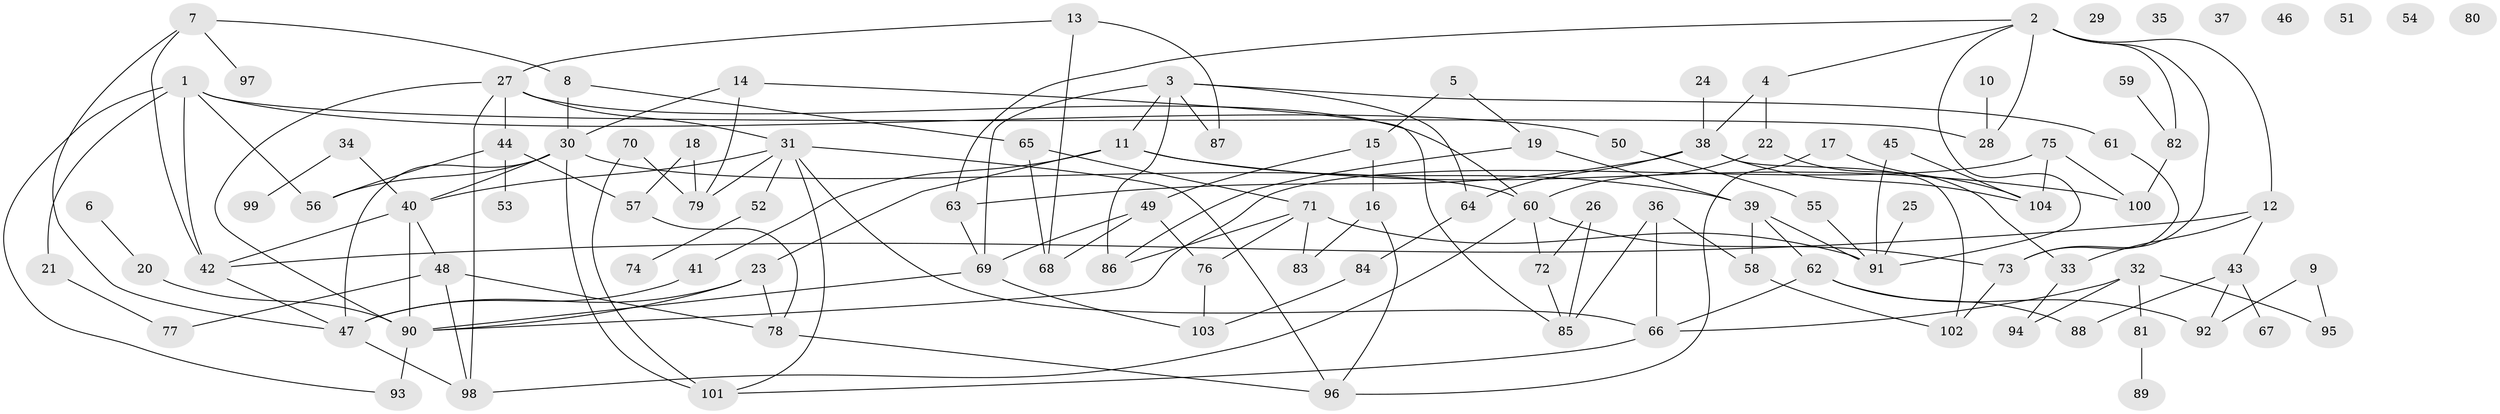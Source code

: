 // Generated by graph-tools (version 1.1) at 2025/40/03/09/25 04:40:50]
// undirected, 104 vertices, 157 edges
graph export_dot {
graph [start="1"]
  node [color=gray90,style=filled];
  1;
  2;
  3;
  4;
  5;
  6;
  7;
  8;
  9;
  10;
  11;
  12;
  13;
  14;
  15;
  16;
  17;
  18;
  19;
  20;
  21;
  22;
  23;
  24;
  25;
  26;
  27;
  28;
  29;
  30;
  31;
  32;
  33;
  34;
  35;
  36;
  37;
  38;
  39;
  40;
  41;
  42;
  43;
  44;
  45;
  46;
  47;
  48;
  49;
  50;
  51;
  52;
  53;
  54;
  55;
  56;
  57;
  58;
  59;
  60;
  61;
  62;
  63;
  64;
  65;
  66;
  67;
  68;
  69;
  70;
  71;
  72;
  73;
  74;
  75;
  76;
  77;
  78;
  79;
  80;
  81;
  82;
  83;
  84;
  85;
  86;
  87;
  88;
  89;
  90;
  91;
  92;
  93;
  94;
  95;
  96;
  97;
  98;
  99;
  100;
  101;
  102;
  103;
  104;
  1 -- 21;
  1 -- 28;
  1 -- 42;
  1 -- 50;
  1 -- 56;
  1 -- 93;
  2 -- 4;
  2 -- 12;
  2 -- 28;
  2 -- 63;
  2 -- 73;
  2 -- 82;
  2 -- 91;
  3 -- 11;
  3 -- 61;
  3 -- 64;
  3 -- 69;
  3 -- 86;
  3 -- 87;
  4 -- 22;
  4 -- 38;
  5 -- 15;
  5 -- 19;
  6 -- 20;
  7 -- 8;
  7 -- 42;
  7 -- 47;
  7 -- 97;
  8 -- 30;
  8 -- 65;
  9 -- 92;
  9 -- 95;
  10 -- 28;
  11 -- 23;
  11 -- 39;
  11 -- 41;
  11 -- 100;
  12 -- 33;
  12 -- 42;
  12 -- 43;
  13 -- 27;
  13 -- 68;
  13 -- 87;
  14 -- 30;
  14 -- 79;
  14 -- 85;
  15 -- 16;
  15 -- 49;
  16 -- 83;
  16 -- 96;
  17 -- 96;
  17 -- 104;
  18 -- 57;
  18 -- 79;
  19 -- 39;
  19 -- 86;
  20 -- 90;
  21 -- 77;
  22 -- 33;
  22 -- 60;
  23 -- 47;
  23 -- 78;
  23 -- 90;
  24 -- 38;
  25 -- 91;
  26 -- 72;
  26 -- 85;
  27 -- 31;
  27 -- 44;
  27 -- 60;
  27 -- 90;
  27 -- 98;
  30 -- 40;
  30 -- 47;
  30 -- 56;
  30 -- 60;
  30 -- 101;
  31 -- 40;
  31 -- 52;
  31 -- 66;
  31 -- 79;
  31 -- 96;
  31 -- 101;
  32 -- 66;
  32 -- 81;
  32 -- 94;
  32 -- 95;
  33 -- 94;
  34 -- 40;
  34 -- 99;
  36 -- 58;
  36 -- 66;
  36 -- 85;
  38 -- 63;
  38 -- 64;
  38 -- 102;
  38 -- 104;
  39 -- 58;
  39 -- 62;
  39 -- 91;
  40 -- 42;
  40 -- 48;
  40 -- 90;
  41 -- 47;
  42 -- 47;
  43 -- 67;
  43 -- 88;
  43 -- 92;
  44 -- 53;
  44 -- 56;
  44 -- 57;
  45 -- 91;
  45 -- 104;
  47 -- 98;
  48 -- 77;
  48 -- 78;
  48 -- 98;
  49 -- 68;
  49 -- 69;
  49 -- 76;
  50 -- 55;
  52 -- 74;
  55 -- 91;
  57 -- 78;
  58 -- 102;
  59 -- 82;
  60 -- 72;
  60 -- 73;
  60 -- 98;
  61 -- 73;
  62 -- 66;
  62 -- 88;
  62 -- 92;
  63 -- 69;
  64 -- 84;
  65 -- 68;
  65 -- 71;
  66 -- 101;
  69 -- 90;
  69 -- 103;
  70 -- 79;
  70 -- 101;
  71 -- 76;
  71 -- 83;
  71 -- 86;
  71 -- 91;
  72 -- 85;
  73 -- 102;
  75 -- 90;
  75 -- 100;
  75 -- 104;
  76 -- 103;
  78 -- 96;
  81 -- 89;
  82 -- 100;
  84 -- 103;
  90 -- 93;
}
